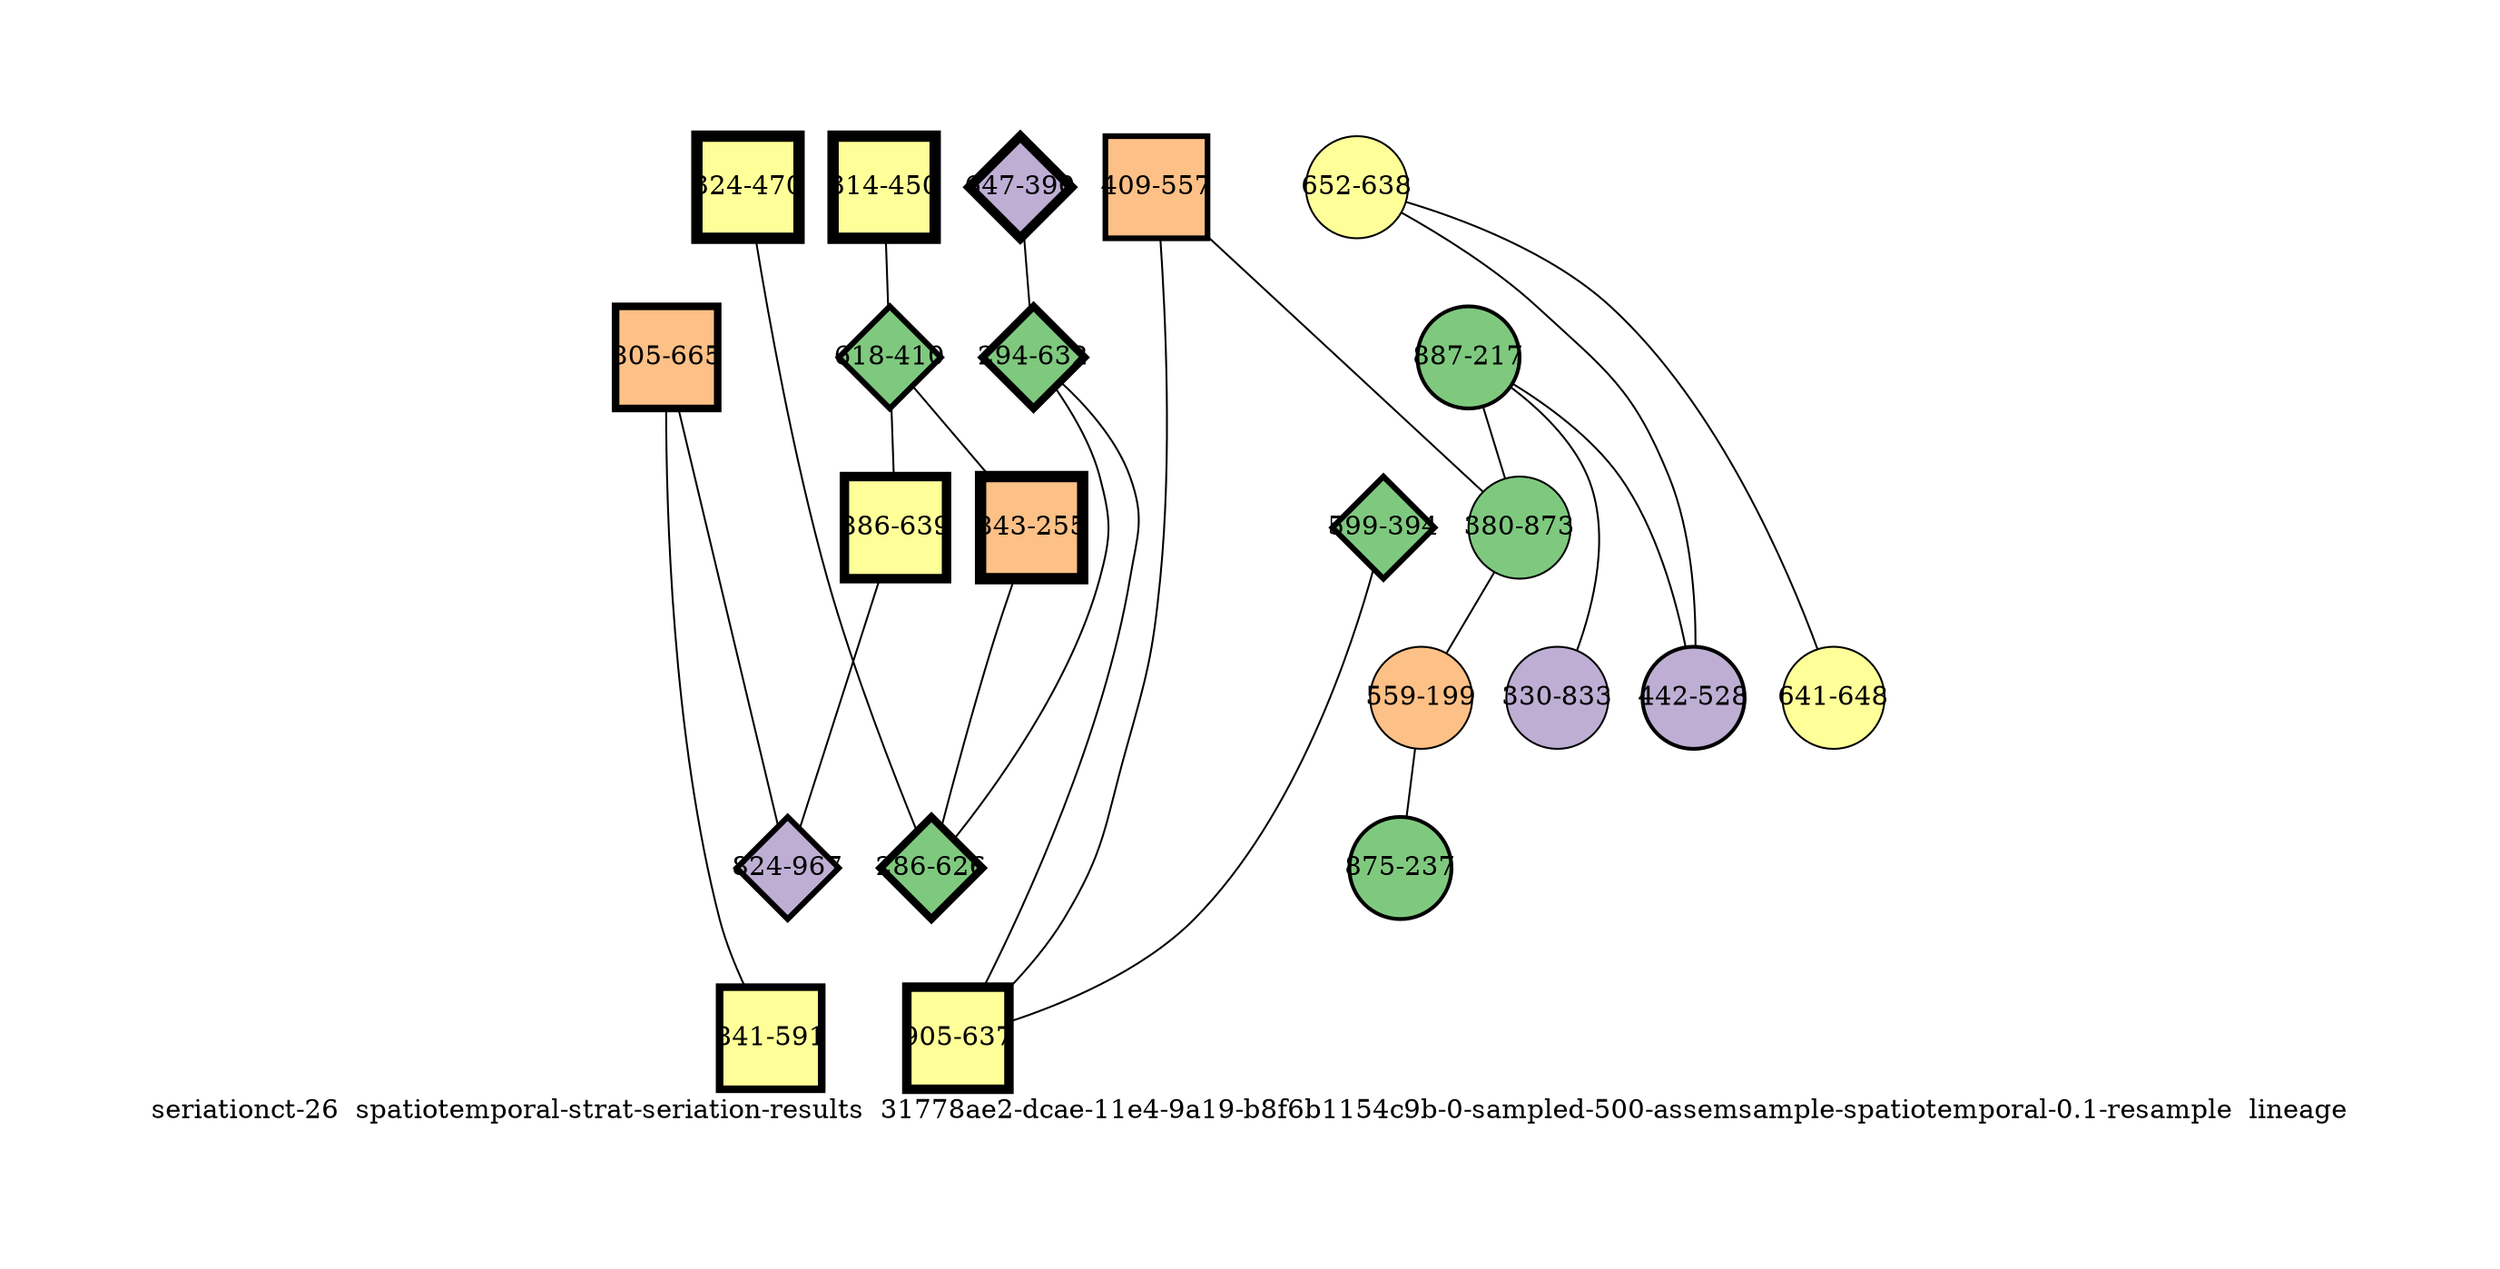 strict graph "seriationct-26  spatiotemporal-strat-seriation-results  31778ae2-dcae-11e4-9a19-b8f6b1154c9b-0-sampled-500-assemsample-spatiotemporal-0.1-resample  lineage" {
labelloc=b;
ratio=auto;
pad="1.0";
label="seriationct-26  spatiotemporal-strat-seriation-results  31778ae2-dcae-11e4-9a19-b8f6b1154c9b-0-sampled-500-assemsample-spatiotemporal-0.1-resample  lineage";
node [width="0.75", style=filled, fixedsize=true, height="0.75", shape=circle, label=""];
0 [xCoordinate="450.0", appears_in_slice=6, yCoordinate="314.0", colorscheme=accent6, lineage_id=1, short_label="314-450", label="314-450", shape=square, cluster_id=3, fillcolor=4, size="500.0", id=0, penwidth="6.0"];
1 [xCoordinate="410.0", appears_in_slice=3, yCoordinate="618.0", colorscheme=accent6, lineage_id=2, short_label="618-410", label="618-410", shape=diamond, cluster_id=0, fillcolor=1, size="500.0", id=1, penwidth="3.0"];
2 [xCoordinate="217.0", appears_in_slice=2, yCoordinate="887.0", colorscheme=accent6, lineage_id=0, short_label="887-217", label="887-217", shape=circle, cluster_id=0, fillcolor=1, size="500.0", id=2, penwidth="2.0"];
3 [xCoordinate="557.0", appears_in_slice=3, yCoordinate="409.0", colorscheme=accent6, lineage_id=1, short_label="409-557", label="409-557", shape=square, cluster_id=2, fillcolor=3, size="500.0", id=3, penwidth="3.0"];
4 [xCoordinate="873.0", appears_in_slice=1, yCoordinate="380.0", colorscheme=accent6, lineage_id=0, short_label="380-873", label="380-873", shape=circle, cluster_id=0, fillcolor=1, size="500.0", id=4, penwidth="1.0"];
5 [xCoordinate="639.0", appears_in_slice=5, yCoordinate="886.0", colorscheme=accent6, lineage_id=1, short_label="886-639", label="886-639", shape=square, cluster_id=3, fillcolor=4, size="500.0", id=5, penwidth="5.0"];
6 [xCoordinate="470.0", appears_in_slice=6, yCoordinate="324.0", colorscheme=accent6, lineage_id=1, short_label="324-470", label="324-470", shape=square, cluster_id=3, fillcolor=4, size="500.0", id=6, penwidth="6.0"];
7 [xCoordinate="199.0", appears_in_slice=1, yCoordinate="559.0", colorscheme=accent6, lineage_id=0, short_label="559-199", label="559-199", shape=circle, cluster_id=2, fillcolor=3, size="500.0", id=7, penwidth="1.0"];
8 [xCoordinate="638.0", appears_in_slice=1, yCoordinate="652.0", colorscheme=accent6, lineage_id=0, short_label="652-638", label="652-638", shape=circle, cluster_id=3, fillcolor=4, size="500.0", id=8, penwidth="1.0"];
9 [xCoordinate="390.0", appears_in_slice=5, yCoordinate="647.0", colorscheme=accent6, lineage_id=2, short_label="647-390", label="647-390", shape=diamond, cluster_id=1, fillcolor=2, size="500.0", id=9, penwidth="5.0"];
10 [xCoordinate="648.0", appears_in_slice=1, yCoordinate="641.0", colorscheme=accent6, lineage_id=0, short_label="641-648", label="641-648", shape=circle, cluster_id=3, fillcolor=4, size="500.0", id=10, penwidth="1.0"];
11 [xCoordinate="665.0", appears_in_slice=4, yCoordinate="805.0", colorscheme=accent6, lineage_id=1, short_label="805-665", label="805-665", shape=square, cluster_id=2, fillcolor=3, size="500.0", id=11, penwidth="4.0"];
12 [xCoordinate="591.0", appears_in_slice=4, yCoordinate="841.0", colorscheme=accent6, lineage_id=1, short_label="841-591", label="841-591", shape=square, cluster_id=3, fillcolor=4, size="500.0", id=12, penwidth="4.0"];
13 [xCoordinate="632.0", appears_in_slice=4, yCoordinate="294.0", colorscheme=accent6, lineage_id=2, short_label="294-632", label="294-632", shape=diamond, cluster_id=0, fillcolor=1, size="500.0", id=13, penwidth="4.0"];
14 [xCoordinate="967.0", appears_in_slice=3, yCoordinate="824.0", colorscheme=accent6, lineage_id=2, short_label="824-967", label="824-967", shape=diamond, cluster_id=1, fillcolor=2, size="500.0", id=14, penwidth="3.0"];
15 [xCoordinate="833.0", appears_in_slice=1, yCoordinate="330.0", colorscheme=accent6, lineage_id=0, short_label="330-833", label="330-833", shape=circle, cluster_id=1, fillcolor=2, size="500.0", id=15, penwidth="1.0"];
16 [xCoordinate="394.0", appears_in_slice=3, yCoordinate="599.0", colorscheme=accent6, lineage_id=2, short_label="599-394", label="599-394", shape=diamond, cluster_id=0, fillcolor=1, size="500.0", id=16, penwidth="3.0"];
17 [xCoordinate="237.0", appears_in_slice=2, yCoordinate="875.0", colorscheme=accent6, lineage_id=0, short_label="875-237", label="875-237", shape=circle, cluster_id=0, fillcolor=1, size="500.0", id=17, penwidth="2.0"];
18 [xCoordinate="637.0", appears_in_slice=5, yCoordinate="905.0", colorscheme=accent6, lineage_id=1, short_label="905-637", label="905-637", shape=square, cluster_id=3, fillcolor=4, size="500.0", id=18, penwidth="5.0"];
19 [xCoordinate="255.0", appears_in_slice=6, yCoordinate="843.0", colorscheme=accent6, lineage_id=1, short_label="843-255", label="843-255", shape=square, cluster_id=2, fillcolor=3, size="500.0", id=19, penwidth="6.0"];
20 [xCoordinate="528.0", appears_in_slice=2, yCoordinate="442.0", colorscheme=accent6, lineage_id=0, short_label="442-528", label="442-528", shape=circle, cluster_id=1, fillcolor=2, size="500.0", id=20, penwidth="2.0"];
21 [xCoordinate="626.0", appears_in_slice=4, yCoordinate="286.0", colorscheme=accent6, lineage_id=2, short_label="286-626", label="286-626", shape=diamond, cluster_id=0, fillcolor=1, size="500.0", id=21, penwidth="4.0"];
0 -- 1  [inverseweight="6.41025641026", weight="0.156"];
1 -- 19  [inverseweight="5.93390829097", weight="0.168522995464"];
1 -- 5  [inverseweight="2.40002150429", weight="0.416662933317"];
2 -- 20  [inverseweight="14.8478467729", weight="0.0673498329619"];
2 -- 4  [inverseweight="2.11621373253", weight="0.47254206162"];
2 -- 15  [inverseweight="1.4810540894", weight="0.67519478671"];
3 -- 18  [inverseweight="1.74189595543", weight="0.574087101405"];
3 -- 4  [inverseweight="1.48604323626", weight="0.672927930762"];
4 -- 7  [inverseweight="2.73448682517", weight="0.365699330051"];
5 -- 14  [inverseweight="3.25045590841", weight="0.30764915082"];
6 -- 21  [inverseweight="5.13259383686", weight="0.194833262047"];
7 -- 17  [inverseweight="3.87748383926", weight="0.257899205117"];
8 -- 10  [inverseweight="37.267799625", weight="0.02683281573"];
8 -- 20  [inverseweight="3.22064949787", weight="0.31049637679"];
9 -- 13  [inverseweight="3.34061639257", weight="0.299345953706"];
11 -- 12  [inverseweight="19.8889321044", weight="0.0502792203599"];
11 -- 14  [inverseweight="3.54351580626", weight="0.282205598811"];
13 -- 18  [inverseweight="2.66895464494", weight="0.374678528875"];
13 -- 21  [inverseweight="2.98967356341", weight="0.334484678274"];
16 -- 18  [inverseweight="1.22194250483", weight="0.818369109876"];
19 -- 21  [inverseweight="3.81047092862", weight="0.262434753796"];
}

